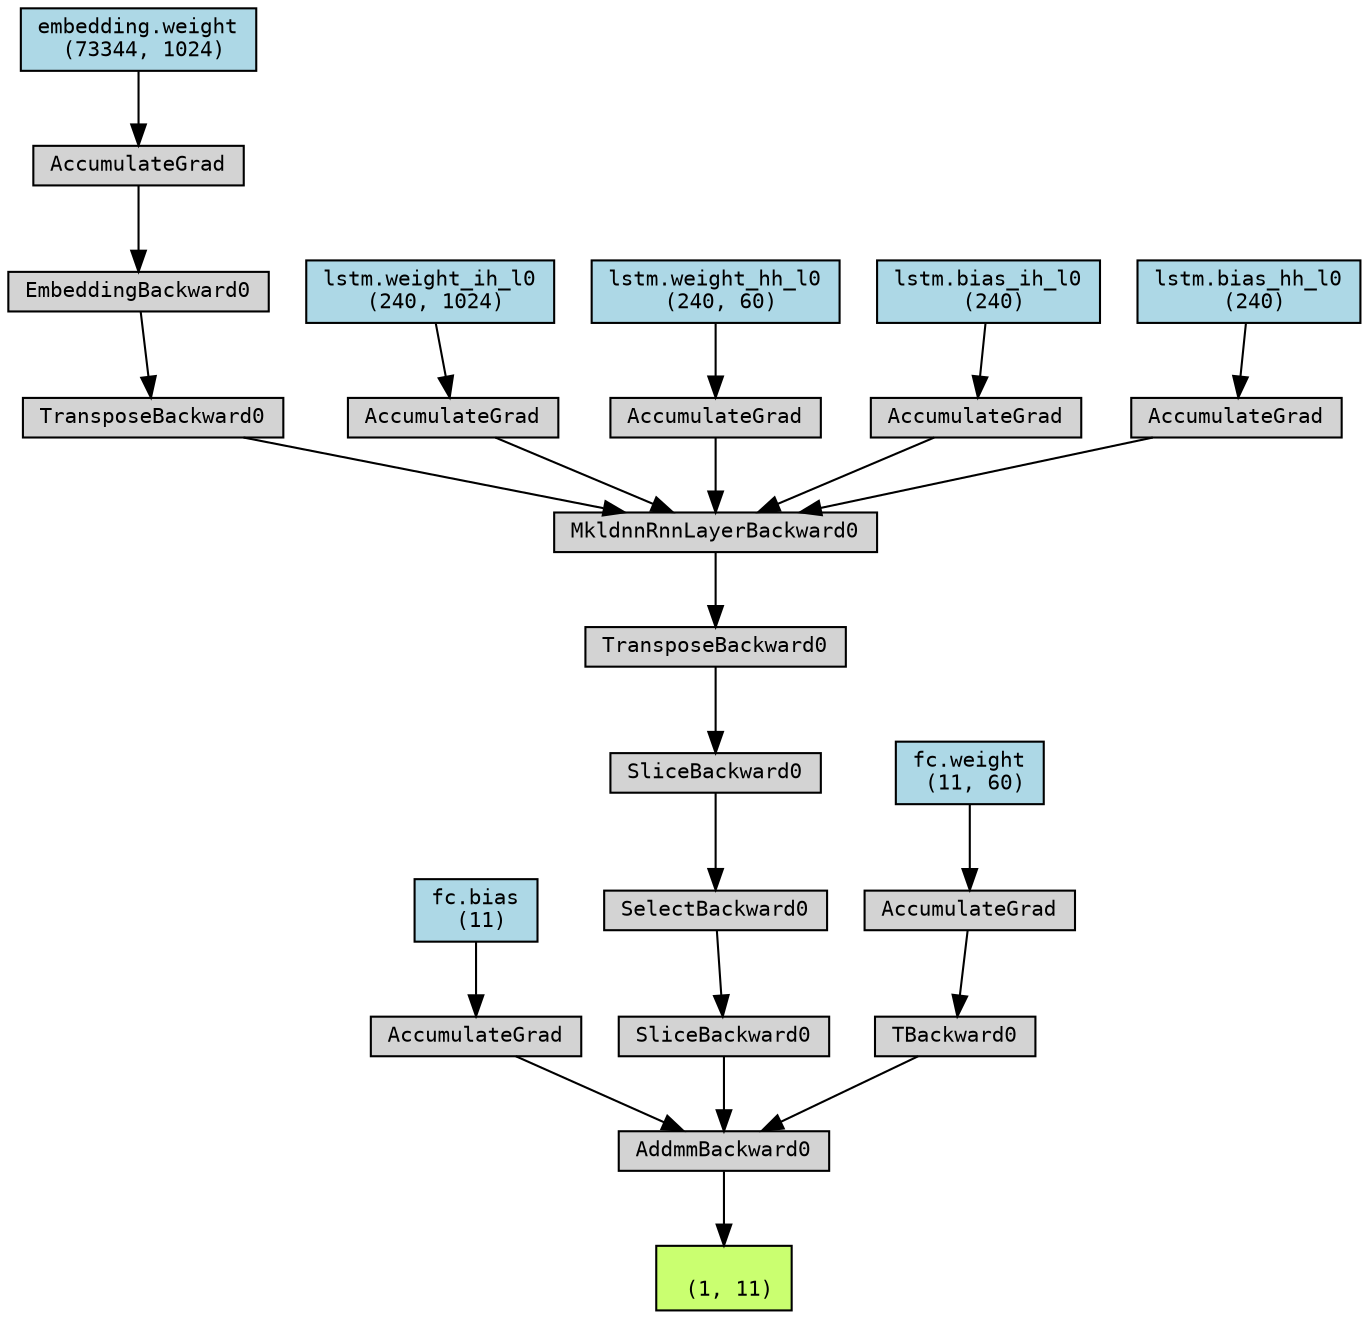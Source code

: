 digraph {
	graph [size="12,12"]
	node [align=left fontname=monospace fontsize=10 height=0.2 ranksep=0.1 shape=box style=filled]
	140319251041232 [label="
 (1, 11)" fillcolor=darkolivegreen1]
	140319005269776 [label=AddmmBackward0]
	140319005267136 -> 140319005269776
	140319251002848 [label="fc.bias
 (11)" fillcolor=lightblue]
	140319251002848 -> 140319005267136
	140319005267136 [label=AccumulateGrad]
	140319005266752 -> 140319005269776
	140319005266752 [label=SliceBackward0]
	140319005269440 -> 140319005266752
	140319005269440 [label=SelectBackward0]
	140320996576368 -> 140319005269440
	140320996576368 [label=SliceBackward0]
	140320997273808 -> 140320996576368
	140320997273808 [label=TransposeBackward0]
	140320997273904 -> 140320997273808
	140320997273904 [label=MkldnnRnnLayerBackward0]
	140320997274000 -> 140320997273904
	140320997274000 [label=TransposeBackward0]
	140320997274288 -> 140320997274000
	140320997274288 [label=EmbeddingBackward0]
	140320997274384 -> 140320997274288
	140319246366896 [label="embedding.weight
 (73344, 1024)" fillcolor=lightblue]
	140319246366896 -> 140320997274384
	140320997274384 [label=AccumulateGrad]
	140320997273952 -> 140320997273904
	140322959506944 [label="lstm.weight_ih_l0
 (240, 1024)" fillcolor=lightblue]
	140322959506944 -> 140320997273952
	140320997273952 [label=AccumulateGrad]
	140320997273664 -> 140320997273904
	140319461367536 [label="lstm.weight_hh_l0
 (240, 60)" fillcolor=lightblue]
	140319461367536 -> 140320997273664
	140320997273664 [label=AccumulateGrad]
	140320997274048 -> 140320997273904
	140319245978576 [label="lstm.bias_ih_l0
 (240)" fillcolor=lightblue]
	140319245978576 -> 140320997274048
	140320997274048 [label=AccumulateGrad]
	140320997274096 -> 140320997273904
	140319245978736 [label="lstm.bias_hh_l0
 (240)" fillcolor=lightblue]
	140319245978736 -> 140320997274096
	140320997274096 [label=AccumulateGrad]
	140319005268720 -> 140319005269776
	140319005268720 [label=TBackward0]
	140319005267520 -> 140319005268720
	140319251002768 [label="fc.weight
 (11, 60)" fillcolor=lightblue]
	140319251002768 -> 140319005267520
	140319005267520 [label=AccumulateGrad]
	140319005269776 -> 140319251041232
}
